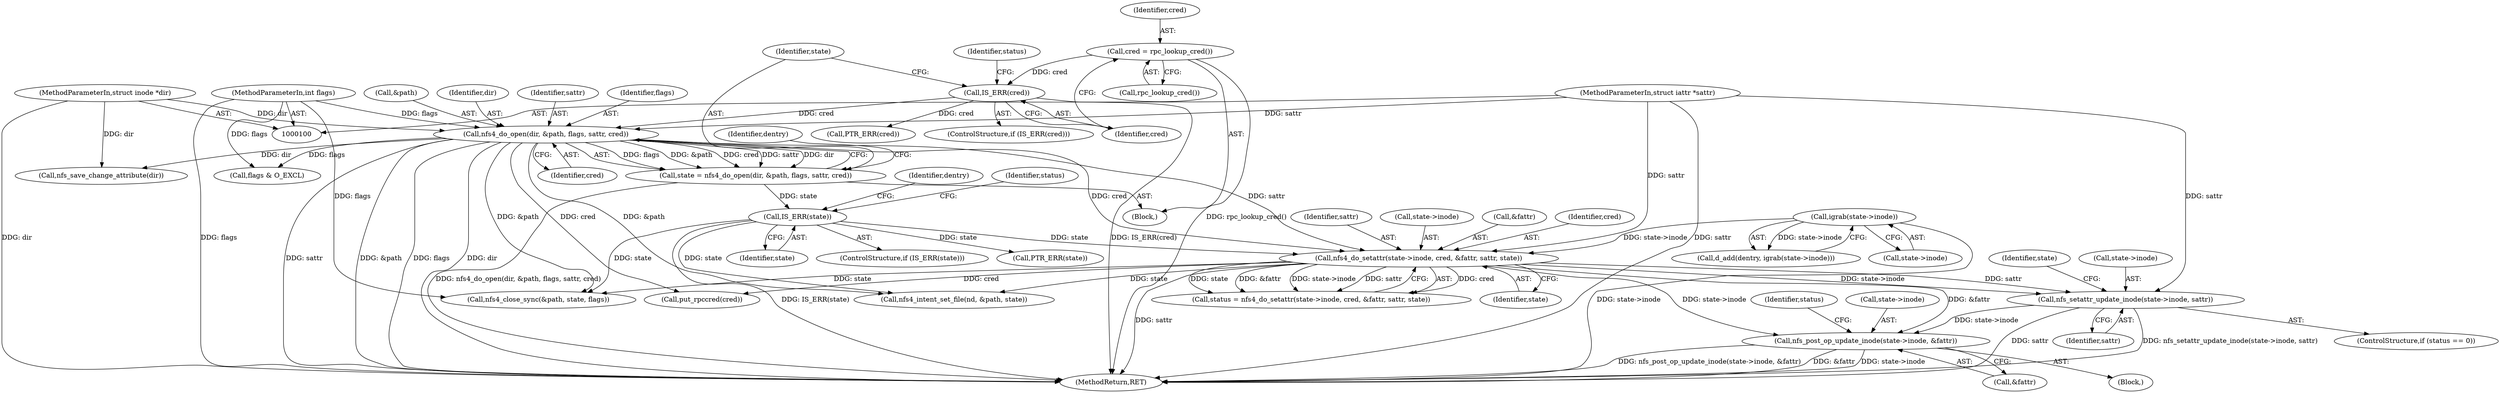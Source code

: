 digraph "1_linux_dc0b027dfadfcb8a5504f7d8052754bf8d501ab9_19@API" {
"1000182" [label="(Call,nfs_post_op_update_inode(state->inode, &fattr))"];
"1000177" [label="(Call,nfs_setattr_update_inode(state->inode, sattr))"];
"1000164" [label="(Call,nfs4_do_setattr(state->inode, cred, &fattr, sattr, state))"];
"1000148" [label="(Call,igrab(state->inode))"];
"1000128" [label="(Call,nfs4_do_open(dir, &path, flags, sattr, cred))"];
"1000101" [label="(MethodParameterIn,struct inode *dir)"];
"1000104" [label="(MethodParameterIn,int flags)"];
"1000103" [label="(MethodParameterIn,struct iattr *sattr)"];
"1000118" [label="(Call,IS_ERR(cred))"];
"1000114" [label="(Call,cred = rpc_lookup_cred())"];
"1000138" [label="(Call,IS_ERR(state))"];
"1000126" [label="(Call,state = nfs4_do_open(dir, &path, flags, sattr, cred))"];
"1000182" [label="(Call,nfs_post_op_update_inode(state->inode, &fattr))"];
"1000139" [label="(Identifier,state)"];
"1000126" [label="(Call,state = nfs4_do_open(dir, &path, flags, sattr, cred))"];
"1000128" [label="(Call,nfs4_do_open(dir, &path, flags, sattr, cred))"];
"1000122" [label="(Identifier,status)"];
"1000186" [label="(Call,&fattr)"];
"1000191" [label="(Identifier,status)"];
"1000177" [label="(Call,nfs_setattr_update_inode(state->inode, sattr))"];
"1000130" [label="(Call,&path)"];
"1000137" [label="(ControlStructure,if (IS_ERR(state)))"];
"1000143" [label="(Call,PTR_ERR(state))"];
"1000157" [label="(Call,flags & O_EXCL)"];
"1000104" [label="(MethodParameterIn,int flags)"];
"1000117" [label="(ControlStructure,if (IS_ERR(cred)))"];
"1000171" [label="(Identifier,sattr)"];
"1000165" [label="(Call,state->inode)"];
"1000184" [label="(Identifier,state)"];
"1000219" [label="(MethodReturn,RET)"];
"1000142" [label="(Identifier,status)"];
"1000164" [label="(Call,nfs4_do_setattr(state->inode, cred, &fattr, sattr, state))"];
"1000101" [label="(MethodParameterIn,struct inode *dir)"];
"1000118" [label="(Call,IS_ERR(cred))"];
"1000119" [label="(Identifier,cred)"];
"1000148" [label="(Call,igrab(state->inode))"];
"1000160" [label="(Block,)"];
"1000169" [label="(Call,&fattr)"];
"1000138" [label="(Call,IS_ERR(state))"];
"1000214" [label="(Call,put_rpccred(cred))"];
"1000147" [label="(Identifier,dentry)"];
"1000136" [label="(Identifier,dentry)"];
"1000146" [label="(Call,d_add(dentry, igrab(state->inode)))"];
"1000183" [label="(Call,state->inode)"];
"1000129" [label="(Identifier,dir)"];
"1000178" [label="(Call,state->inode)"];
"1000133" [label="(Identifier,sattr)"];
"1000162" [label="(Call,status = nfs4_do_setattr(state->inode, cred, &fattr, sattr, state))"];
"1000127" [label="(Identifier,state)"];
"1000168" [label="(Identifier,cred)"];
"1000103" [label="(MethodParameterIn,struct iattr *sattr)"];
"1000106" [label="(Block,)"];
"1000202" [label="(Call,nfs4_intent_set_file(nd, &path, state))"];
"1000149" [label="(Call,state->inode)"];
"1000116" [label="(Call,rpc_lookup_cred())"];
"1000154" [label="(Call,nfs_save_change_attribute(dir))"];
"1000115" [label="(Identifier,cred)"];
"1000134" [label="(Identifier,cred)"];
"1000132" [label="(Identifier,flags)"];
"1000114" [label="(Call,cred = rpc_lookup_cred())"];
"1000173" [label="(ControlStructure,if (status == 0))"];
"1000172" [label="(Identifier,state)"];
"1000208" [label="(Call,nfs4_close_sync(&path, state, flags))"];
"1000123" [label="(Call,PTR_ERR(cred))"];
"1000181" [label="(Identifier,sattr)"];
"1000182" -> "1000160"  [label="AST: "];
"1000182" -> "1000186"  [label="CFG: "];
"1000183" -> "1000182"  [label="AST: "];
"1000186" -> "1000182"  [label="AST: "];
"1000191" -> "1000182"  [label="CFG: "];
"1000182" -> "1000219"  [label="DDG: nfs_post_op_update_inode(state->inode, &fattr)"];
"1000182" -> "1000219"  [label="DDG: &fattr"];
"1000182" -> "1000219"  [label="DDG: state->inode"];
"1000177" -> "1000182"  [label="DDG: state->inode"];
"1000164" -> "1000182"  [label="DDG: state->inode"];
"1000164" -> "1000182"  [label="DDG: &fattr"];
"1000177" -> "1000173"  [label="AST: "];
"1000177" -> "1000181"  [label="CFG: "];
"1000178" -> "1000177"  [label="AST: "];
"1000181" -> "1000177"  [label="AST: "];
"1000184" -> "1000177"  [label="CFG: "];
"1000177" -> "1000219"  [label="DDG: sattr"];
"1000177" -> "1000219"  [label="DDG: nfs_setattr_update_inode(state->inode, sattr)"];
"1000164" -> "1000177"  [label="DDG: state->inode"];
"1000164" -> "1000177"  [label="DDG: sattr"];
"1000103" -> "1000177"  [label="DDG: sattr"];
"1000164" -> "1000162"  [label="AST: "];
"1000164" -> "1000172"  [label="CFG: "];
"1000165" -> "1000164"  [label="AST: "];
"1000168" -> "1000164"  [label="AST: "];
"1000169" -> "1000164"  [label="AST: "];
"1000171" -> "1000164"  [label="AST: "];
"1000172" -> "1000164"  [label="AST: "];
"1000162" -> "1000164"  [label="CFG: "];
"1000164" -> "1000219"  [label="DDG: sattr"];
"1000164" -> "1000162"  [label="DDG: cred"];
"1000164" -> "1000162"  [label="DDG: state"];
"1000164" -> "1000162"  [label="DDG: &fattr"];
"1000164" -> "1000162"  [label="DDG: state->inode"];
"1000164" -> "1000162"  [label="DDG: sattr"];
"1000148" -> "1000164"  [label="DDG: state->inode"];
"1000128" -> "1000164"  [label="DDG: cred"];
"1000128" -> "1000164"  [label="DDG: sattr"];
"1000103" -> "1000164"  [label="DDG: sattr"];
"1000138" -> "1000164"  [label="DDG: state"];
"1000164" -> "1000202"  [label="DDG: state"];
"1000164" -> "1000208"  [label="DDG: state"];
"1000164" -> "1000214"  [label="DDG: cred"];
"1000148" -> "1000146"  [label="AST: "];
"1000148" -> "1000149"  [label="CFG: "];
"1000149" -> "1000148"  [label="AST: "];
"1000146" -> "1000148"  [label="CFG: "];
"1000148" -> "1000219"  [label="DDG: state->inode"];
"1000148" -> "1000146"  [label="DDG: state->inode"];
"1000128" -> "1000126"  [label="AST: "];
"1000128" -> "1000134"  [label="CFG: "];
"1000129" -> "1000128"  [label="AST: "];
"1000130" -> "1000128"  [label="AST: "];
"1000132" -> "1000128"  [label="AST: "];
"1000133" -> "1000128"  [label="AST: "];
"1000134" -> "1000128"  [label="AST: "];
"1000126" -> "1000128"  [label="CFG: "];
"1000128" -> "1000219"  [label="DDG: &path"];
"1000128" -> "1000219"  [label="DDG: flags"];
"1000128" -> "1000219"  [label="DDG: dir"];
"1000128" -> "1000219"  [label="DDG: sattr"];
"1000128" -> "1000126"  [label="DDG: flags"];
"1000128" -> "1000126"  [label="DDG: &path"];
"1000128" -> "1000126"  [label="DDG: cred"];
"1000128" -> "1000126"  [label="DDG: sattr"];
"1000128" -> "1000126"  [label="DDG: dir"];
"1000101" -> "1000128"  [label="DDG: dir"];
"1000104" -> "1000128"  [label="DDG: flags"];
"1000103" -> "1000128"  [label="DDG: sattr"];
"1000118" -> "1000128"  [label="DDG: cred"];
"1000128" -> "1000154"  [label="DDG: dir"];
"1000128" -> "1000157"  [label="DDG: flags"];
"1000128" -> "1000202"  [label="DDG: &path"];
"1000128" -> "1000208"  [label="DDG: &path"];
"1000128" -> "1000214"  [label="DDG: cred"];
"1000101" -> "1000100"  [label="AST: "];
"1000101" -> "1000219"  [label="DDG: dir"];
"1000101" -> "1000154"  [label="DDG: dir"];
"1000104" -> "1000100"  [label="AST: "];
"1000104" -> "1000219"  [label="DDG: flags"];
"1000104" -> "1000157"  [label="DDG: flags"];
"1000104" -> "1000208"  [label="DDG: flags"];
"1000103" -> "1000100"  [label="AST: "];
"1000103" -> "1000219"  [label="DDG: sattr"];
"1000118" -> "1000117"  [label="AST: "];
"1000118" -> "1000119"  [label="CFG: "];
"1000119" -> "1000118"  [label="AST: "];
"1000122" -> "1000118"  [label="CFG: "];
"1000127" -> "1000118"  [label="CFG: "];
"1000118" -> "1000219"  [label="DDG: IS_ERR(cred)"];
"1000114" -> "1000118"  [label="DDG: cred"];
"1000118" -> "1000123"  [label="DDG: cred"];
"1000114" -> "1000106"  [label="AST: "];
"1000114" -> "1000116"  [label="CFG: "];
"1000115" -> "1000114"  [label="AST: "];
"1000116" -> "1000114"  [label="AST: "];
"1000119" -> "1000114"  [label="CFG: "];
"1000114" -> "1000219"  [label="DDG: rpc_lookup_cred()"];
"1000138" -> "1000137"  [label="AST: "];
"1000138" -> "1000139"  [label="CFG: "];
"1000139" -> "1000138"  [label="AST: "];
"1000142" -> "1000138"  [label="CFG: "];
"1000147" -> "1000138"  [label="CFG: "];
"1000138" -> "1000219"  [label="DDG: IS_ERR(state)"];
"1000126" -> "1000138"  [label="DDG: state"];
"1000138" -> "1000143"  [label="DDG: state"];
"1000138" -> "1000202"  [label="DDG: state"];
"1000138" -> "1000208"  [label="DDG: state"];
"1000126" -> "1000106"  [label="AST: "];
"1000127" -> "1000126"  [label="AST: "];
"1000136" -> "1000126"  [label="CFG: "];
"1000126" -> "1000219"  [label="DDG: nfs4_do_open(dir, &path, flags, sattr, cred)"];
}
